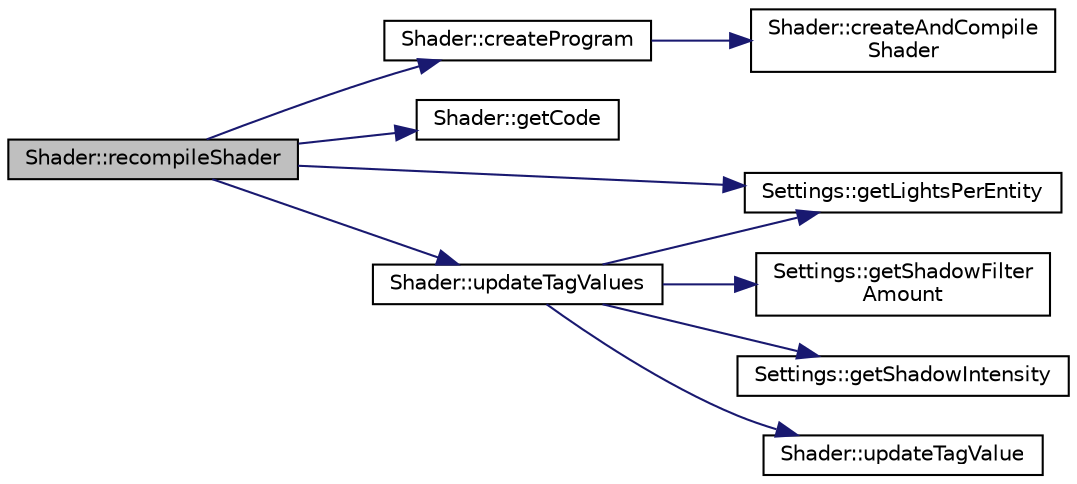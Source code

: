 digraph "Shader::recompileShader"
{
 // INTERACTIVE_SVG=YES
 // LATEX_PDF_SIZE
  edge [fontname="Helvetica",fontsize="10",labelfontname="Helvetica",labelfontsize="10"];
  node [fontname="Helvetica",fontsize="10",shape=record];
  rankdir="LR";
  Node1 [label="Shader::recompileShader",height=0.2,width=0.4,color="black", fillcolor="grey75", style="filled", fontcolor="black",tooltip=" "];
  Node1 -> Node2 [color="midnightblue",fontsize="10",style="solid",fontname="Helvetica"];
  Node2 [label="Shader::createProgram",height=0.2,width=0.4,color="black", fillcolor="white", style="filled",URL="$d1/d51/class_shader.html#a250ba90eabedc903f4a9fda2f5cd2ec4",tooltip=" "];
  Node2 -> Node3 [color="midnightblue",fontsize="10",style="solid",fontname="Helvetica"];
  Node3 [label="Shader::createAndCompile\lShader",height=0.2,width=0.4,color="black", fillcolor="white", style="filled",URL="$d1/d51/class_shader.html#ab647b515d5c0611f41b2da6632323b08",tooltip=" "];
  Node1 -> Node4 [color="midnightblue",fontsize="10",style="solid",fontname="Helvetica"];
  Node4 [label="Shader::getCode",height=0.2,width=0.4,color="black", fillcolor="white", style="filled",URL="$d1/d51/class_shader.html#a8ffd22fd79e623efa123557fb8476c22",tooltip=" "];
  Node1 -> Node5 [color="midnightblue",fontsize="10",style="solid",fontname="Helvetica"];
  Node5 [label="Settings::getLightsPerEntity",height=0.2,width=0.4,color="black", fillcolor="white", style="filled",URL="$db/d2b/class_settings.html#ac25f3a418000ad7512363abe4d786c00",tooltip=" "];
  Node1 -> Node6 [color="midnightblue",fontsize="10",style="solid",fontname="Helvetica"];
  Node6 [label="Shader::updateTagValues",height=0.2,width=0.4,color="black", fillcolor="white", style="filled",URL="$d1/d51/class_shader.html#a5092f138c9979b3f23ede89ea0c4bc54",tooltip=" "];
  Node6 -> Node5 [color="midnightblue",fontsize="10",style="solid",fontname="Helvetica"];
  Node6 -> Node7 [color="midnightblue",fontsize="10",style="solid",fontname="Helvetica"];
  Node7 [label="Settings::getShadowFilter\lAmount",height=0.2,width=0.4,color="black", fillcolor="white", style="filled",URL="$db/d2b/class_settings.html#a00efac626c00aaa8d1805681367dc6ee",tooltip=" "];
  Node6 -> Node8 [color="midnightblue",fontsize="10",style="solid",fontname="Helvetica"];
  Node8 [label="Settings::getShadowIntensity",height=0.2,width=0.4,color="black", fillcolor="white", style="filled",URL="$db/d2b/class_settings.html#a98de2371d317c5c15382576aa7ab58a7",tooltip=" "];
  Node6 -> Node9 [color="midnightblue",fontsize="10",style="solid",fontname="Helvetica"];
  Node9 [label="Shader::updateTagValue",height=0.2,width=0.4,color="black", fillcolor="white", style="filled",URL="$d1/d51/class_shader.html#a3da27ea9e54d71a16b2807f1397b606b",tooltip=" "];
}
